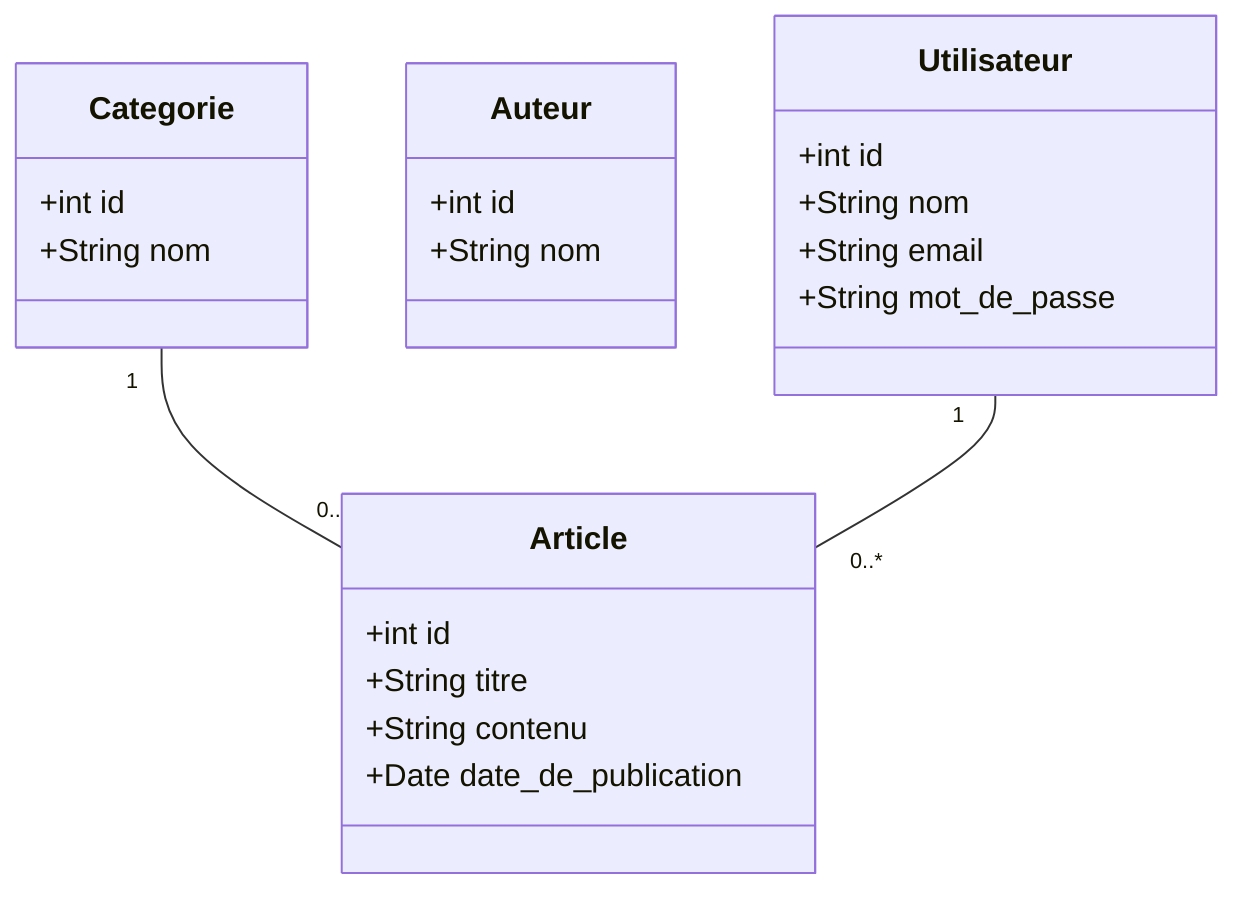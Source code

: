 classDiagram
    class Article {
        +int id
        +String titre
        +String contenu
        +Date date_de_publication
    }
    
    class Categorie {
        +int id
        +String nom
    }
    class Auteur {
        +int id
        +String nom
    }
    
    class Utilisateur {
        +int id
        +String nom
        +String email
        +String mot_de_passe
    }
    
    Categorie "1" -- "0..*" Article 
    Utilisateur "1" -- "0..*" Article